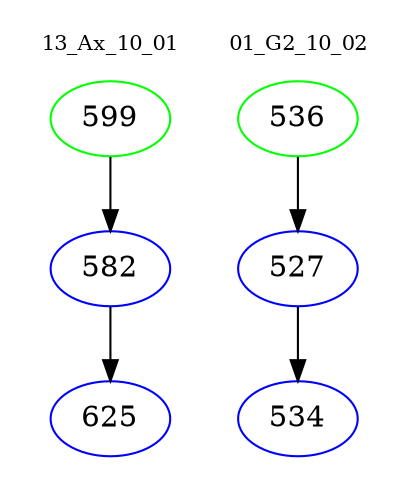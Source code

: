 digraph{
subgraph cluster_0 {
color = white
label = "13_Ax_10_01";
fontsize=10;
T0_599 [label="599", color="green"]
T0_599 -> T0_582 [color="black"]
T0_582 [label="582", color="blue"]
T0_582 -> T0_625 [color="black"]
T0_625 [label="625", color="blue"]
}
subgraph cluster_1 {
color = white
label = "01_G2_10_02";
fontsize=10;
T1_536 [label="536", color="green"]
T1_536 -> T1_527 [color="black"]
T1_527 [label="527", color="blue"]
T1_527 -> T1_534 [color="black"]
T1_534 [label="534", color="blue"]
}
}
